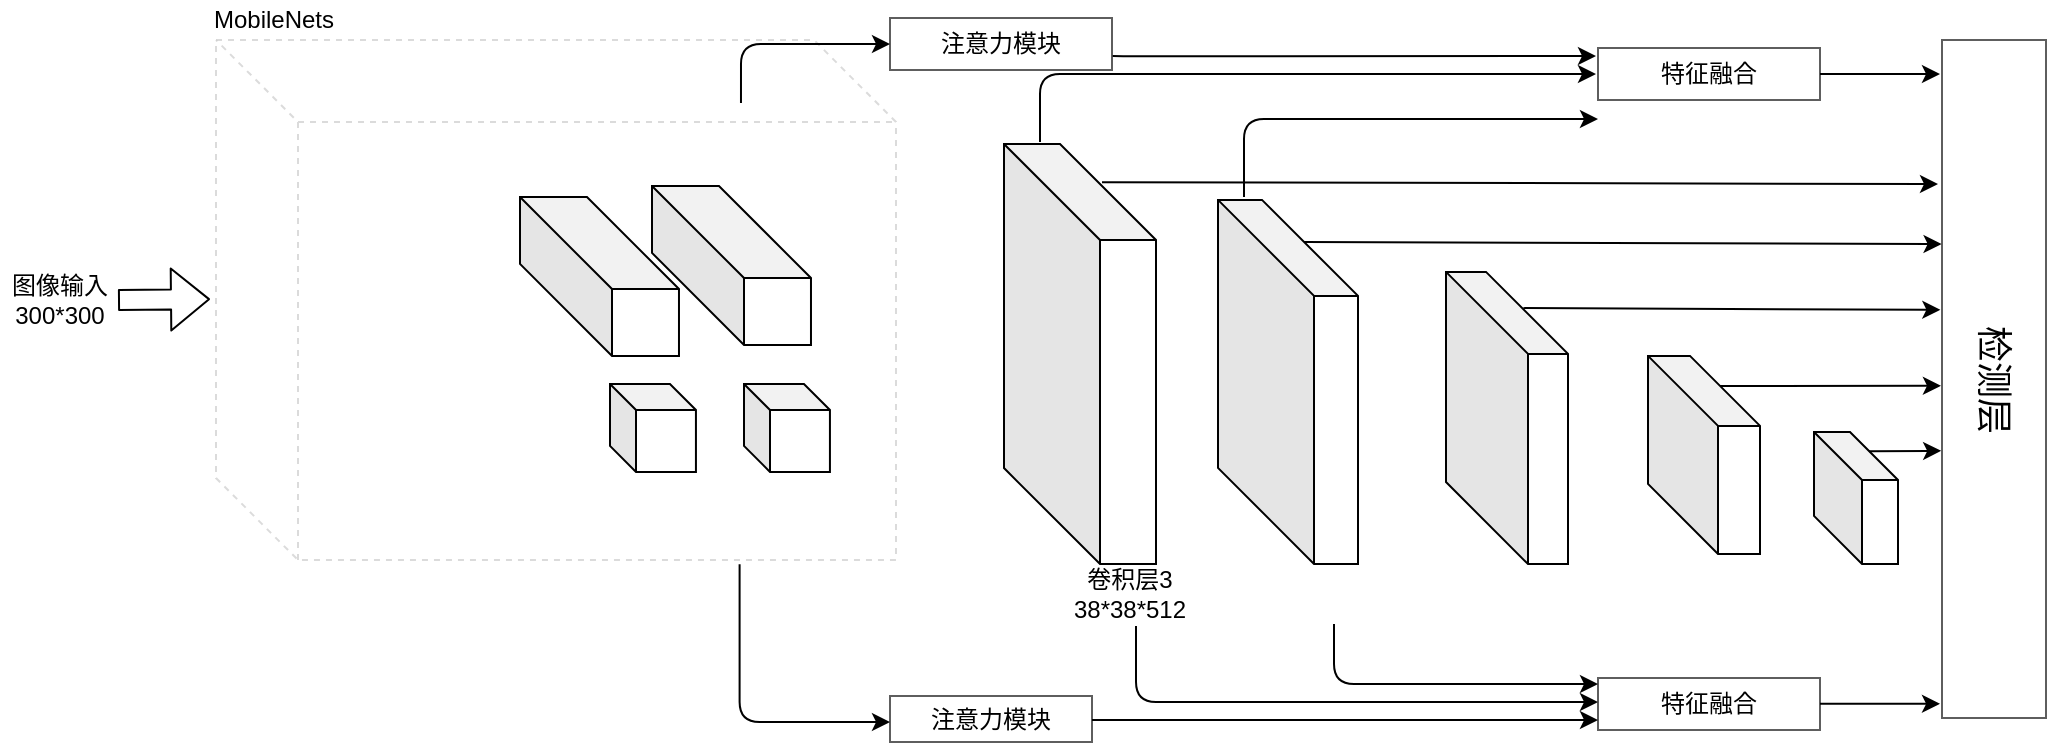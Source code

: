 <mxfile version="14.9.8" type="github">
  <diagram id="B3ldLibSKhbJkDmWhpoI" name="第 1 页">
    <mxGraphModel dx="4131" dy="1033" grid="0" gridSize="10" guides="1" tooltips="1" connect="1" arrows="1" fold="1" page="1" pageScale="1" pageWidth="1169" pageHeight="827" math="0" shadow="0">
      <root>
        <mxCell id="0" />
        <mxCell id="1" parent="0" />
        <mxCell id="vAc2I8jKLy1ohs5-Qj62-7" value="" style="shape=cube;whiteSpace=wrap;html=1;boundedLbl=1;backgroundOutline=1;darkOpacity=0.00;darkOpacity2=0.0;dashed=1;shadow=0;sketch=0;opacity=70;size=41;strokeWidth=1;fillColor=none;strokeColor=#CCCCCC;" vertex="1" parent="1">
          <mxGeometry x="-2175" y="270" width="340" height="260" as="geometry" />
        </mxCell>
        <mxCell id="vAc2I8jKLy1ohs5-Qj62-1" value="" style="shape=cube;whiteSpace=wrap;html=1;boundedLbl=1;backgroundOutline=1;darkOpacity=0.05;darkOpacity2=0.1;rotation=0;size=48;" vertex="1" parent="1">
          <mxGeometry x="-1781" y="322.0" width="76" height="210.03" as="geometry" />
        </mxCell>
        <mxCell id="vAc2I8jKLy1ohs5-Qj62-3" value="" style="shape=cube;whiteSpace=wrap;html=1;boundedLbl=1;backgroundOutline=1;darkOpacity=0.05;darkOpacity2=0.1;rotation=0;size=46;" vertex="1" parent="1">
          <mxGeometry x="-2023" y="348.51" width="79.49" height="79.44" as="geometry" />
        </mxCell>
        <mxCell id="vAc2I8jKLy1ohs5-Qj62-4" value="" style="shape=cube;whiteSpace=wrap;html=1;boundedLbl=1;backgroundOutline=1;darkOpacity=0.05;darkOpacity2=0.1;rotation=0;size=13;" vertex="1" parent="1">
          <mxGeometry x="-1978" y="442" width="42.97" height="43.97" as="geometry" />
        </mxCell>
        <mxCell id="vAc2I8jKLy1ohs5-Qj62-8" value="" style="shape=cube;whiteSpace=wrap;html=1;boundedLbl=1;backgroundOutline=1;darkOpacity=0.05;darkOpacity2=0.1;rotation=0;size=35;" vertex="1" parent="1">
          <mxGeometry x="-1459" y="427.95" width="56" height="99" as="geometry" />
        </mxCell>
        <mxCell id="vAc2I8jKLy1ohs5-Qj62-9" value="" style="shape=cube;whiteSpace=wrap;html=1;boundedLbl=1;backgroundOutline=1;darkOpacity=0.05;darkOpacity2=0.1;rotation=0;size=48;" vertex="1" parent="1">
          <mxGeometry x="-1674" y="349.94" width="70" height="182" as="geometry" />
        </mxCell>
        <mxCell id="vAc2I8jKLy1ohs5-Qj62-10" value="" style="shape=cube;whiteSpace=wrap;html=1;boundedLbl=1;backgroundOutline=1;darkOpacity=0.05;darkOpacity2=0.1;rotation=0;size=41;" vertex="1" parent="1">
          <mxGeometry x="-1560" y="385.95" width="61" height="146.08" as="geometry" />
        </mxCell>
        <mxCell id="vAc2I8jKLy1ohs5-Qj62-11" value="&lt;font style=&quot;font-size: 18px&quot; face=&quot;Times New Roman&quot;&gt;检测层&lt;/font&gt;" style="rounded=0;whiteSpace=wrap;html=1;shadow=0;sketch=0;strokeWidth=1;fillColor=none;gradientColor=none;opacity=70;rotation=90;strokeColor=#1A1A1A;" vertex="1" parent="1">
          <mxGeometry x="-1455.5" y="413.5" width="339" height="52" as="geometry" />
        </mxCell>
        <mxCell id="vAc2I8jKLy1ohs5-Qj62-16" value="" style="edgeStyle=segmentEdgeStyle;endArrow=classic;html=1;" edge="1" parent="1">
          <mxGeometry width="50" height="50" relative="1" as="geometry">
            <mxPoint x="-1715" y="563" as="sourcePoint" />
            <mxPoint x="-1484" y="601" as="targetPoint" />
            <Array as="points">
              <mxPoint x="-1715" y="601" />
            </Array>
          </mxGeometry>
        </mxCell>
        <mxCell id="vAc2I8jKLy1ohs5-Qj62-18" value="注意力模块" style="rounded=0;whiteSpace=wrap;html=1;shadow=0;sketch=0;strokeWidth=1;fillColor=none;gradientColor=none;opacity=70;strokeColor=#1A1A1A;" vertex="1" parent="1">
          <mxGeometry x="-1838" y="598" width="101" height="23" as="geometry" />
        </mxCell>
        <mxCell id="vAc2I8jKLy1ohs5-Qj62-20" value="特征融合" style="rounded=0;whiteSpace=wrap;html=1;shadow=0;sketch=0;strokeWidth=1;fillColor=none;gradientColor=none;opacity=70;strokeColor=#1A1A1A;" vertex="1" parent="1">
          <mxGeometry x="-1484" y="589" width="111" height="26" as="geometry" />
        </mxCell>
        <mxCell id="vAc2I8jKLy1ohs5-Qj62-21" value="" style="edgeStyle=segmentEdgeStyle;endArrow=classic;html=1;" edge="1" parent="1">
          <mxGeometry width="50" height="50" relative="1" as="geometry">
            <mxPoint x="-1616" y="562" as="sourcePoint" />
            <mxPoint x="-1484" y="592" as="targetPoint" />
            <Array as="points">
              <mxPoint x="-1616" y="592" />
            </Array>
          </mxGeometry>
        </mxCell>
        <mxCell id="vAc2I8jKLy1ohs5-Qj62-22" value="" style="edgeStyle=segmentEdgeStyle;endArrow=classic;html=1;" edge="1" parent="1">
          <mxGeometry width="50" height="50" relative="1" as="geometry">
            <mxPoint x="-1737" y="610" as="sourcePoint" />
            <mxPoint x="-1484" y="610" as="targetPoint" />
            <Array as="points">
              <mxPoint x="-1715" y="610" />
            </Array>
          </mxGeometry>
        </mxCell>
        <mxCell id="vAc2I8jKLy1ohs5-Qj62-24" value="" style="endArrow=classic;html=1;" edge="1" parent="1">
          <mxGeometry width="50" height="50" relative="1" as="geometry">
            <mxPoint x="-1373" y="601.92" as="sourcePoint" />
            <mxPoint x="-1313" y="601.92" as="targetPoint" />
          </mxGeometry>
        </mxCell>
        <mxCell id="vAc2I8jKLy1ohs5-Qj62-25" value="特征融合" style="rounded=0;whiteSpace=wrap;html=1;shadow=0;sketch=0;strokeWidth=1;fillColor=none;gradientColor=none;opacity=70;strokeColor=#1A1A1A;" vertex="1" parent="1">
          <mxGeometry x="-1484" y="274" width="111" height="26" as="geometry" />
        </mxCell>
        <mxCell id="vAc2I8jKLy1ohs5-Qj62-26" value="注意力模块" style="rounded=0;whiteSpace=wrap;html=1;shadow=0;sketch=0;strokeWidth=1;fillColor=none;gradientColor=none;opacity=70;strokeColor=#1A1A1A;" vertex="1" parent="1">
          <mxGeometry x="-1838" y="259" width="111" height="26" as="geometry" />
        </mxCell>
        <mxCell id="vAc2I8jKLy1ohs5-Qj62-28" value="" style="endArrow=classic;html=1;" edge="1" parent="1">
          <mxGeometry width="50" height="50" relative="1" as="geometry">
            <mxPoint x="-1373" y="287.0" as="sourcePoint" />
            <mxPoint x="-1313" y="287.0" as="targetPoint" />
          </mxGeometry>
        </mxCell>
        <mxCell id="vAc2I8jKLy1ohs5-Qj62-29" value="" style="edgeStyle=segmentEdgeStyle;endArrow=classic;html=1;" edge="1" parent="1">
          <mxGeometry width="50" height="50" relative="1" as="geometry">
            <mxPoint x="-1763" y="321" as="sourcePoint" />
            <mxPoint x="-1485" y="287" as="targetPoint" />
            <Array as="points">
              <mxPoint x="-1763" y="287" />
            </Array>
          </mxGeometry>
        </mxCell>
        <mxCell id="vAc2I8jKLy1ohs5-Qj62-30" value="" style="edgeStyle=segmentEdgeStyle;endArrow=classic;html=1;" edge="1" parent="1">
          <mxGeometry width="50" height="50" relative="1" as="geometry">
            <mxPoint x="-1661" y="348.51" as="sourcePoint" />
            <mxPoint x="-1484" y="309.51" as="targetPoint" />
            <Array as="points">
              <mxPoint x="-1661" y="348.51" />
              <mxPoint x="-1661" y="309.51" />
            </Array>
          </mxGeometry>
        </mxCell>
        <mxCell id="vAc2I8jKLy1ohs5-Qj62-33" value="卷积层3&lt;br&gt;38*38*512" style="text;html=1;strokeColor=none;fillColor=none;align=center;verticalAlign=middle;whiteSpace=wrap;rounded=0;shadow=0;sketch=0;opacity=70;" vertex="1" parent="1">
          <mxGeometry x="-1738" y="537" width="40" height="20" as="geometry" />
        </mxCell>
        <mxCell id="vAc2I8jKLy1ohs5-Qj62-36" value="" style="edgeStyle=segmentEdgeStyle;endArrow=classic;html=1;exitX=1.003;exitY=0.733;exitDx=0;exitDy=0;exitPerimeter=0;" edge="1" parent="1" source="vAc2I8jKLy1ohs5-Qj62-26">
          <mxGeometry width="50" height="50" relative="1" as="geometry">
            <mxPoint x="-1738" y="278" as="sourcePoint" />
            <mxPoint x="-1485" y="278" as="targetPoint" />
            <Array as="points">
              <mxPoint x="-1716" y="278" />
            </Array>
          </mxGeometry>
        </mxCell>
        <mxCell id="vAc2I8jKLy1ohs5-Qj62-37" value="" style="edgeStyle=segmentEdgeStyle;endArrow=classic;html=1;exitX=0.77;exitY=1.008;exitDx=0;exitDy=0;exitPerimeter=0;" edge="1" parent="1" source="vAc2I8jKLy1ohs5-Qj62-7">
          <mxGeometry width="50" height="50" relative="1" as="geometry">
            <mxPoint x="-1914" y="581" as="sourcePoint" />
            <mxPoint x="-1838" y="611" as="targetPoint" />
            <Array as="points">
              <mxPoint x="-1913" y="611" />
            </Array>
          </mxGeometry>
        </mxCell>
        <mxCell id="vAc2I8jKLy1ohs5-Qj62-38" value="" style="edgeStyle=segmentEdgeStyle;endArrow=classic;html=1;entryX=0;entryY=0.5;entryDx=0;entryDy=0;" edge="1" parent="1" target="vAc2I8jKLy1ohs5-Qj62-26">
          <mxGeometry width="50" height="50" relative="1" as="geometry">
            <mxPoint x="-1912.51" y="301.5" as="sourcePoint" />
            <mxPoint x="-1753.51" y="272.5" as="targetPoint" />
            <Array as="points">
              <mxPoint x="-1913" y="272" />
            </Array>
          </mxGeometry>
        </mxCell>
        <mxCell id="vAc2I8jKLy1ohs5-Qj62-39" value="" style="shape=cube;whiteSpace=wrap;html=1;boundedLbl=1;backgroundOutline=1;darkOpacity=0.05;darkOpacity2=0.1;rotation=0;size=24;" vertex="1" parent="1">
          <mxGeometry x="-1376" y="466" width="42" height="65.94" as="geometry" />
        </mxCell>
        <mxCell id="vAc2I8jKLy1ohs5-Qj62-40" value="" style="endArrow=classic;html=1;entryX=0.606;entryY=1.008;entryDx=0;entryDy=0;entryPerimeter=0;exitX=0.654;exitY=0.146;exitDx=0;exitDy=0;exitPerimeter=0;" edge="1" parent="1" source="vAc2I8jKLy1ohs5-Qj62-39" target="vAc2I8jKLy1ohs5-Qj62-11">
          <mxGeometry width="50" height="50" relative="1" as="geometry">
            <mxPoint x="-1350" y="472.78" as="sourcePoint" />
            <mxPoint x="-1314" y="473" as="targetPoint" />
            <Array as="points" />
          </mxGeometry>
        </mxCell>
        <mxCell id="vAc2I8jKLy1ohs5-Qj62-41" value="" style="endArrow=classic;html=1;entryX=0.51;entryY=1.01;entryDx=0;entryDy=0;entryPerimeter=0;" edge="1" parent="1" target="vAc2I8jKLy1ohs5-Qj62-11">
          <mxGeometry width="50" height="50" relative="1" as="geometry">
            <mxPoint x="-1423" y="443.06" as="sourcePoint" />
            <mxPoint x="-1313" y="443" as="targetPoint" />
          </mxGeometry>
        </mxCell>
        <mxCell id="vAc2I8jKLy1ohs5-Qj62-42" value="" style="endArrow=classic;html=1;entryX=0.398;entryY=1.016;entryDx=0;entryDy=0;entryPerimeter=0;" edge="1" parent="1" target="vAc2I8jKLy1ohs5-Qj62-11">
          <mxGeometry width="50" height="50" relative="1" as="geometry">
            <mxPoint x="-1521.27" y="404.06" as="sourcePoint" />
            <mxPoint x="-1483.998" y="404.002" as="targetPoint" />
            <Array as="points" />
          </mxGeometry>
        </mxCell>
        <mxCell id="vAc2I8jKLy1ohs5-Qj62-43" value="" style="endArrow=classic;html=1;entryX=0.301;entryY=1.004;entryDx=0;entryDy=0;entryPerimeter=0;" edge="1" parent="1" target="vAc2I8jKLy1ohs5-Qj62-11">
          <mxGeometry width="50" height="50" relative="1" as="geometry">
            <mxPoint x="-1631" y="371.0" as="sourcePoint" />
            <mxPoint x="-1422.562" y="371.862" as="targetPoint" />
            <Array as="points" />
          </mxGeometry>
        </mxCell>
        <mxCell id="vAc2I8jKLy1ohs5-Qj62-44" value="" style="endArrow=classic;html=1;" edge="1" parent="1">
          <mxGeometry width="50" height="50" relative="1" as="geometry">
            <mxPoint x="-1732" y="341.08" as="sourcePoint" />
            <mxPoint x="-1314" y="342" as="targetPoint" />
            <Array as="points" />
          </mxGeometry>
        </mxCell>
        <mxCell id="vAc2I8jKLy1ohs5-Qj62-45" value="" style="shape=cube;whiteSpace=wrap;html=1;boundedLbl=1;backgroundOutline=1;darkOpacity=0.05;darkOpacity2=0.1;rotation=0;size=46;" vertex="1" parent="1">
          <mxGeometry x="-1957" y="343" width="79.49" height="79.44" as="geometry" />
        </mxCell>
        <mxCell id="vAc2I8jKLy1ohs5-Qj62-46" value="" style="shape=cube;whiteSpace=wrap;html=1;boundedLbl=1;backgroundOutline=1;darkOpacity=0.05;darkOpacity2=0.1;rotation=0;size=13;" vertex="1" parent="1">
          <mxGeometry x="-1911" y="442" width="42.97" height="43.97" as="geometry" />
        </mxCell>
        <mxCell id="vAc2I8jKLy1ohs5-Qj62-47" value="图像输入&lt;br&gt;300*300" style="text;html=1;strokeColor=none;fillColor=none;align=center;verticalAlign=middle;whiteSpace=wrap;rounded=0;shadow=0;sketch=0;opacity=70;" vertex="1" parent="1">
          <mxGeometry x="-2283" y="390" width="60" height="20" as="geometry" />
        </mxCell>
        <mxCell id="vAc2I8jKLy1ohs5-Qj62-49" value="MobileNets" style="text;html=1;strokeColor=none;fillColor=none;align=center;verticalAlign=middle;whiteSpace=wrap;rounded=0;shadow=0;sketch=0;opacity=70;" vertex="1" parent="1">
          <mxGeometry x="-2166" y="250" width="40" height="20" as="geometry" />
        </mxCell>
        <mxCell id="vAc2I8jKLy1ohs5-Qj62-50" value="" style="shape=flexArrow;endArrow=classic;html=1;" edge="1" parent="1">
          <mxGeometry width="50" height="50" relative="1" as="geometry">
            <mxPoint x="-2224" y="400" as="sourcePoint" />
            <mxPoint x="-2178" y="399.57" as="targetPoint" />
          </mxGeometry>
        </mxCell>
      </root>
    </mxGraphModel>
  </diagram>
</mxfile>
